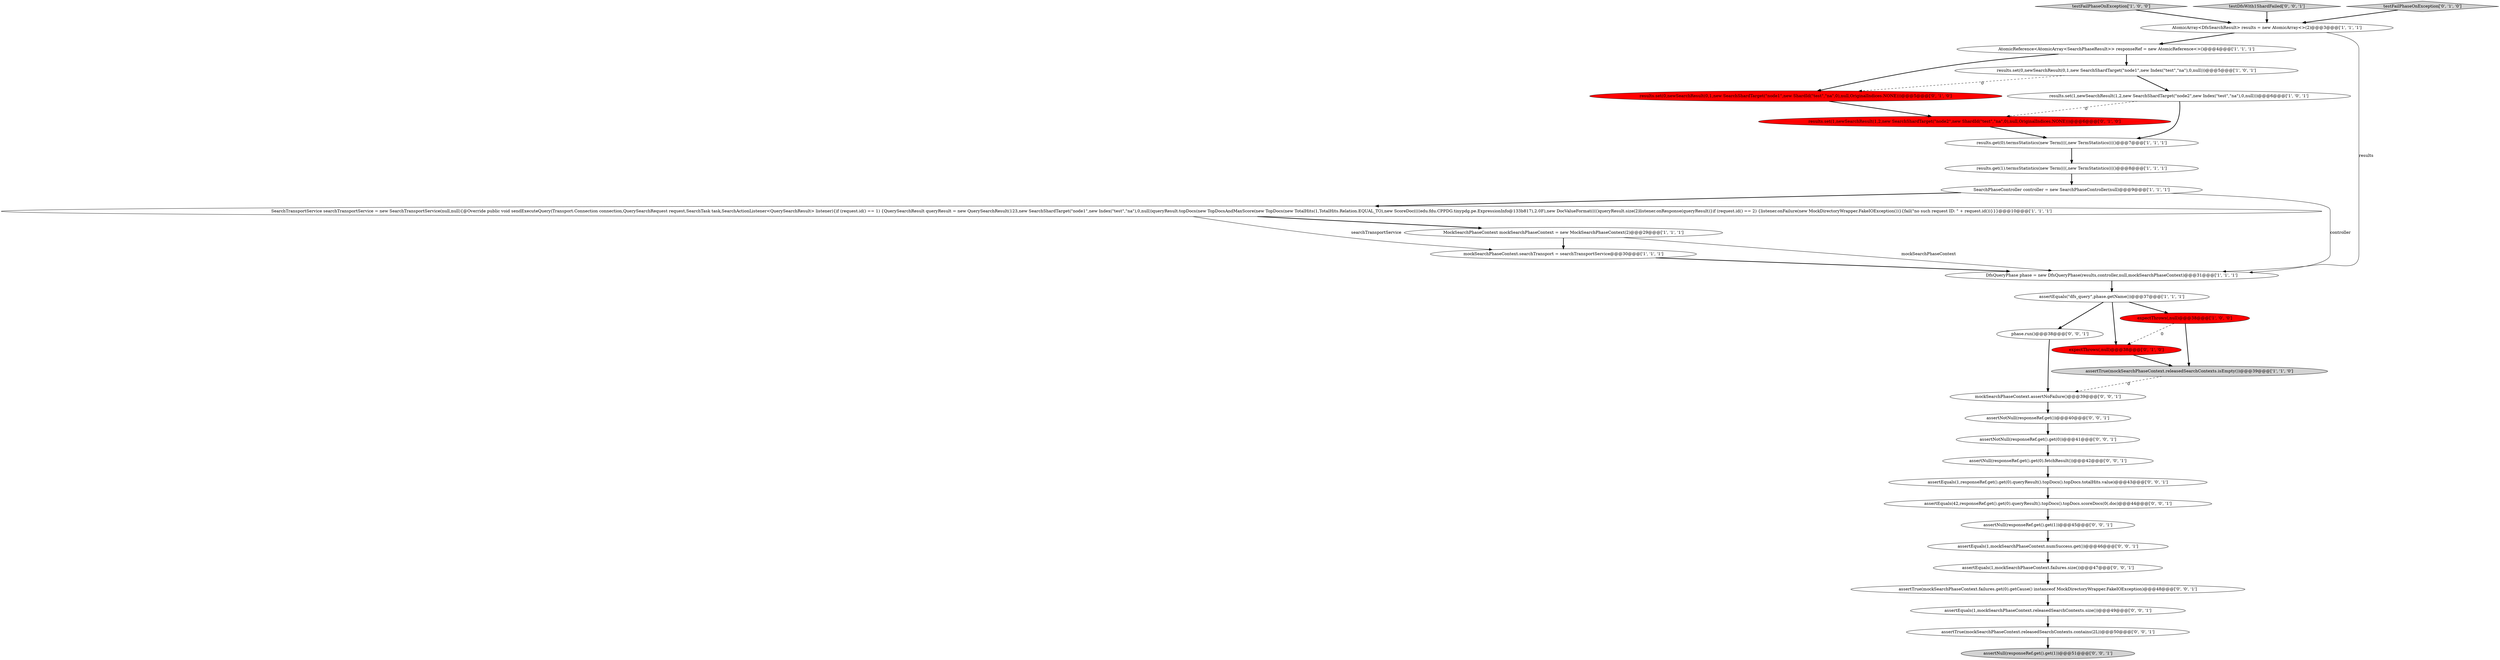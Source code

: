 digraph {
29 [style = filled, label = "assertNotNull(responseRef.get())@@@40@@@['0', '0', '1']", fillcolor = white, shape = ellipse image = "AAA0AAABBB3BBB"];
31 [style = filled, label = "assertNull(responseRef.get().get(1))@@@45@@@['0', '0', '1']", fillcolor = white, shape = ellipse image = "AAA0AAABBB3BBB"];
0 [style = filled, label = "assertEquals(\"dfs_query\",phase.getName())@@@37@@@['1', '1', '1']", fillcolor = white, shape = ellipse image = "AAA0AAABBB1BBB"];
10 [style = filled, label = "SearchTransportService searchTransportService = new SearchTransportService(null,null){@Override public void sendExecuteQuery(Transport.Connection connection,QuerySearchRequest request,SearchTask task,SearchActionListener<QuerySearchResult> listener){if (request.id() == 1) {QuerySearchResult queryResult = new QuerySearchResult(123,new SearchShardTarget(\"node1\",new Index(\"test\",\"na\"),0,null))queryResult.topDocs(new TopDocsAndMaxScore(new TopDocs(new TotalHits(1,TotalHits.Relation.EQUAL_TO),new ScoreDoc((((edu.fdu.CPPDG.tinypdg.pe.ExpressionInfo@133b817),2.0F),new DocValueFormat(((()queryResult.size(2)listener.onResponse(queryResult)}if (request.id() == 2) {listener.onFailure(new MockDirectoryWrapper.FakeIOException())}{fail(\"no such request ID: \" + request.id())}}}@@@10@@@['1', '1', '1']", fillcolor = white, shape = ellipse image = "AAA0AAABBB1BBB"];
11 [style = filled, label = "assertTrue(mockSearchPhaseContext.releasedSearchContexts.isEmpty())@@@39@@@['1', '1', '0']", fillcolor = lightgray, shape = ellipse image = "AAA0AAABBB1BBB"];
21 [style = filled, label = "assertTrue(mockSearchPhaseContext.failures.get(0).getCause() instanceof MockDirectoryWrapper.FakeIOException)@@@48@@@['0', '0', '1']", fillcolor = white, shape = ellipse image = "AAA0AAABBB3BBB"];
18 [style = filled, label = "results.set(0,newSearchResult(0,1,new SearchShardTarget(\"node1\",new ShardId(\"test\",\"na\",0),null,OriginalIndices.NONE)))@@@5@@@['0', '1', '0']", fillcolor = red, shape = ellipse image = "AAA1AAABBB2BBB"];
3 [style = filled, label = "results.get(0).termsStatistics(new Term((((,new TermStatistics(((()@@@7@@@['1', '1', '1']", fillcolor = white, shape = ellipse image = "AAA0AAABBB1BBB"];
6 [style = filled, label = "results.set(0,newSearchResult(0,1,new SearchShardTarget(\"node1\",new Index(\"test\",\"na\"),0,null)))@@@5@@@['1', '0', '1']", fillcolor = white, shape = ellipse image = "AAA0AAABBB1BBB"];
25 [style = filled, label = "phase.run()@@@38@@@['0', '0', '1']", fillcolor = white, shape = ellipse image = "AAA0AAABBB3BBB"];
8 [style = filled, label = "results.set(1,newSearchResult(1,2,new SearchShardTarget(\"node2\",new Index(\"test\",\"na\"),0,null)))@@@6@@@['1', '0', '1']", fillcolor = white, shape = ellipse image = "AAA0AAABBB1BBB"];
15 [style = filled, label = "results.set(1,newSearchResult(1,2,new SearchShardTarget(\"node2\",new ShardId(\"test\",\"na\",0),null,OriginalIndices.NONE)))@@@6@@@['0', '1', '0']", fillcolor = red, shape = ellipse image = "AAA1AAABBB2BBB"];
16 [style = filled, label = "expectThrows(,null)@@@38@@@['0', '1', '0']", fillcolor = red, shape = ellipse image = "AAA1AAABBB2BBB"];
7 [style = filled, label = "AtomicArray<DfsSearchResult> results = new AtomicArray<>(2)@@@3@@@['1', '1', '1']", fillcolor = white, shape = ellipse image = "AAA0AAABBB1BBB"];
32 [style = filled, label = "assertNull(responseRef.get().get(0).fetchResult())@@@42@@@['0', '0', '1']", fillcolor = white, shape = ellipse image = "AAA0AAABBB3BBB"];
22 [style = filled, label = "assertEquals(42,responseRef.get().get(0).queryResult().topDocs().topDocs.scoreDocs(0(.doc)@@@44@@@['0', '0', '1']", fillcolor = white, shape = ellipse image = "AAA0AAABBB3BBB"];
13 [style = filled, label = "testFailPhaseOnException['1', '0', '0']", fillcolor = lightgray, shape = diamond image = "AAA0AAABBB1BBB"];
20 [style = filled, label = "assertEquals(1,mockSearchPhaseContext.failures.size())@@@47@@@['0', '0', '1']", fillcolor = white, shape = ellipse image = "AAA0AAABBB3BBB"];
1 [style = filled, label = "mockSearchPhaseContext.searchTransport = searchTransportService@@@30@@@['1', '1', '1']", fillcolor = white, shape = ellipse image = "AAA0AAABBB1BBB"];
2 [style = filled, label = "AtomicReference<AtomicArray<SearchPhaseResult>> responseRef = new AtomicReference<>()@@@4@@@['1', '1', '1']", fillcolor = white, shape = ellipse image = "AAA0AAABBB1BBB"];
27 [style = filled, label = "assertNull(responseRef.get().get(1))@@@51@@@['0', '0', '1']", fillcolor = lightgray, shape = ellipse image = "AAA0AAABBB3BBB"];
30 [style = filled, label = "assertNotNull(responseRef.get().get(0))@@@41@@@['0', '0', '1']", fillcolor = white, shape = ellipse image = "AAA0AAABBB3BBB"];
12 [style = filled, label = "SearchPhaseController controller = new SearchPhaseController(null)@@@9@@@['1', '1', '1']", fillcolor = white, shape = ellipse image = "AAA0AAABBB1BBB"];
19 [style = filled, label = "testDfsWith1ShardFailed['0', '0', '1']", fillcolor = lightgray, shape = diamond image = "AAA0AAABBB3BBB"];
4 [style = filled, label = "DfsQueryPhase phase = new DfsQueryPhase(results,controller,null,mockSearchPhaseContext)@@@31@@@['1', '1', '1']", fillcolor = white, shape = ellipse image = "AAA0AAABBB1BBB"];
9 [style = filled, label = "MockSearchPhaseContext mockSearchPhaseContext = new MockSearchPhaseContext(2)@@@29@@@['1', '1', '1']", fillcolor = white, shape = ellipse image = "AAA0AAABBB1BBB"];
24 [style = filled, label = "mockSearchPhaseContext.assertNoFailure()@@@39@@@['0', '0', '1']", fillcolor = white, shape = ellipse image = "AAA0AAABBB3BBB"];
17 [style = filled, label = "testFailPhaseOnException['0', '1', '0']", fillcolor = lightgray, shape = diamond image = "AAA0AAABBB2BBB"];
26 [style = filled, label = "assertEquals(1,responseRef.get().get(0).queryResult().topDocs().topDocs.totalHits.value)@@@43@@@['0', '0', '1']", fillcolor = white, shape = ellipse image = "AAA0AAABBB3BBB"];
14 [style = filled, label = "results.get(1).termsStatistics(new Term((((,new TermStatistics(((()@@@8@@@['1', '1', '1']", fillcolor = white, shape = ellipse image = "AAA0AAABBB1BBB"];
28 [style = filled, label = "assertEquals(1,mockSearchPhaseContext.releasedSearchContexts.size())@@@49@@@['0', '0', '1']", fillcolor = white, shape = ellipse image = "AAA0AAABBB3BBB"];
23 [style = filled, label = "assertTrue(mockSearchPhaseContext.releasedSearchContexts.contains(2L))@@@50@@@['0', '0', '1']", fillcolor = white, shape = ellipse image = "AAA0AAABBB3BBB"];
5 [style = filled, label = "expectThrows(,null)@@@38@@@['1', '0', '0']", fillcolor = red, shape = ellipse image = "AAA1AAABBB1BBB"];
33 [style = filled, label = "assertEquals(1,mockSearchPhaseContext.numSuccess.get())@@@46@@@['0', '0', '1']", fillcolor = white, shape = ellipse image = "AAA0AAABBB3BBB"];
0->16 [style = bold, label=""];
1->4 [style = bold, label=""];
16->11 [style = bold, label=""];
33->20 [style = bold, label=""];
23->27 [style = bold, label=""];
29->30 [style = bold, label=""];
10->1 [style = solid, label="searchTransportService"];
2->6 [style = bold, label=""];
8->15 [style = dashed, label="0"];
3->14 [style = bold, label=""];
8->3 [style = bold, label=""];
18->15 [style = bold, label=""];
22->31 [style = bold, label=""];
2->18 [style = bold, label=""];
30->32 [style = bold, label=""];
24->29 [style = bold, label=""];
15->3 [style = bold, label=""];
32->26 [style = bold, label=""];
26->22 [style = bold, label=""];
21->28 [style = bold, label=""];
4->0 [style = bold, label=""];
7->4 [style = solid, label="results"];
6->18 [style = dashed, label="0"];
20->21 [style = bold, label=""];
17->7 [style = bold, label=""];
5->16 [style = dashed, label="0"];
25->24 [style = bold, label=""];
12->10 [style = bold, label=""];
0->25 [style = bold, label=""];
28->23 [style = bold, label=""];
7->2 [style = bold, label=""];
13->7 [style = bold, label=""];
31->33 [style = bold, label=""];
14->12 [style = bold, label=""];
12->4 [style = solid, label="controller"];
6->8 [style = bold, label=""];
11->24 [style = dashed, label="0"];
10->9 [style = bold, label=""];
5->11 [style = bold, label=""];
9->1 [style = bold, label=""];
19->7 [style = bold, label=""];
9->4 [style = solid, label="mockSearchPhaseContext"];
0->5 [style = bold, label=""];
}
